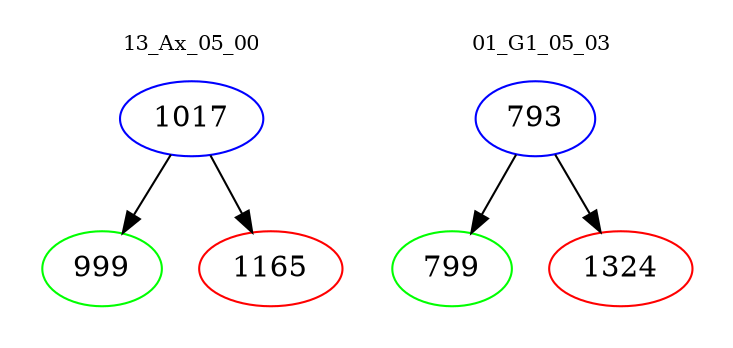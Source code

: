 digraph{
subgraph cluster_0 {
color = white
label = "13_Ax_05_00";
fontsize=10;
T0_1017 [label="1017", color="blue"]
T0_1017 -> T0_999 [color="black"]
T0_999 [label="999", color="green"]
T0_1017 -> T0_1165 [color="black"]
T0_1165 [label="1165", color="red"]
}
subgraph cluster_1 {
color = white
label = "01_G1_05_03";
fontsize=10;
T1_793 [label="793", color="blue"]
T1_793 -> T1_799 [color="black"]
T1_799 [label="799", color="green"]
T1_793 -> T1_1324 [color="black"]
T1_1324 [label="1324", color="red"]
}
}

